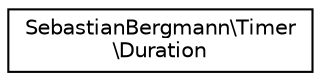 digraph "Graphical Class Hierarchy"
{
  edge [fontname="Helvetica",fontsize="10",labelfontname="Helvetica",labelfontsize="10"];
  node [fontname="Helvetica",fontsize="10",shape=record];
  rankdir="LR";
  Node0 [label="SebastianBergmann\\Timer\l\\Duration",height=0.2,width=0.4,color="black", fillcolor="white", style="filled",URL="$classSebastianBergmann_1_1Timer_1_1Duration.html"];
}
